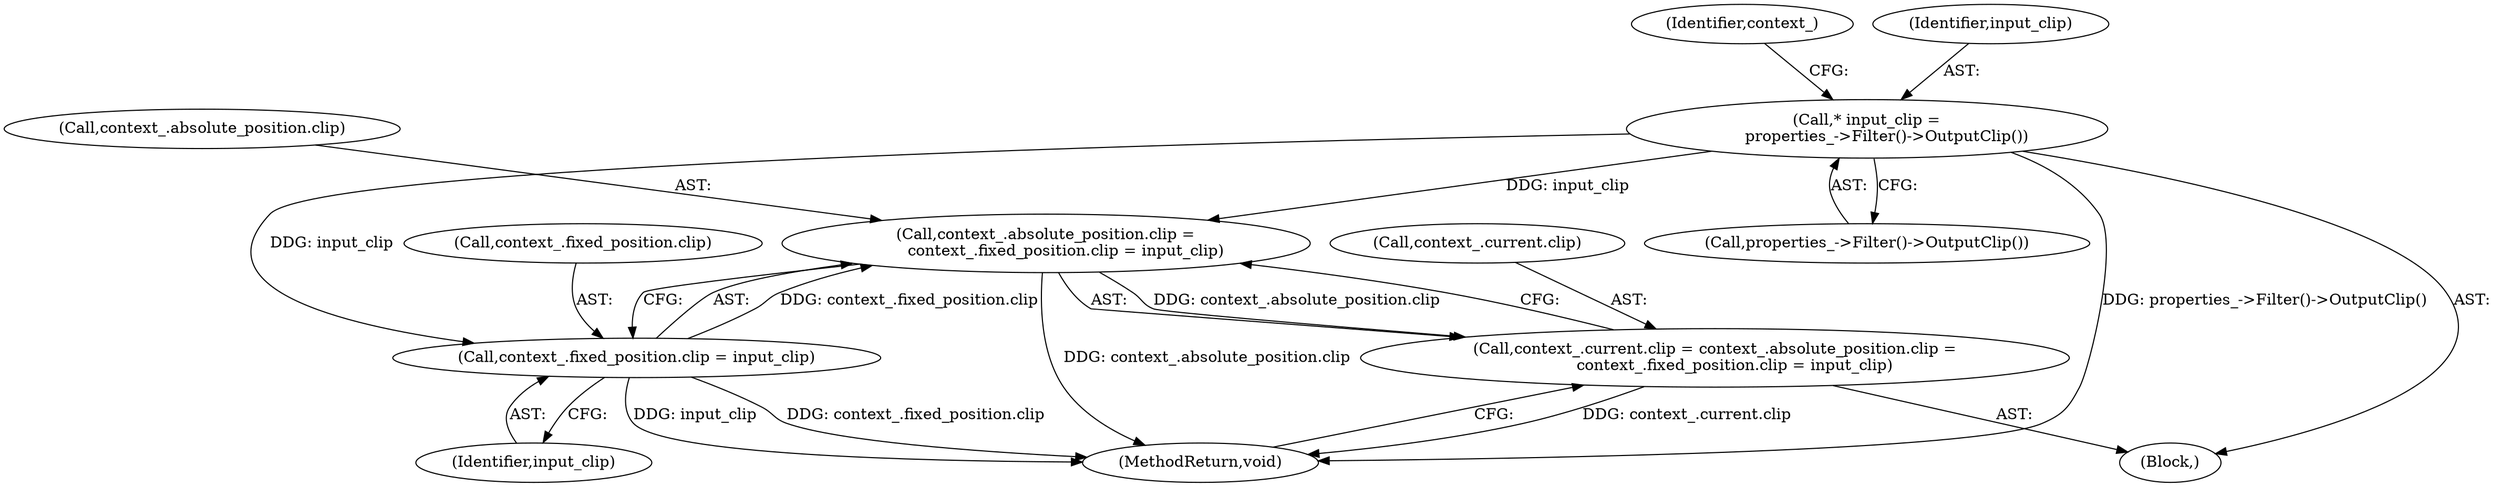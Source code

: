 digraph "0_Chrome_f911e11e7f6b5c0d6f5ee694a9871de6619889f7_5@pointer" {
"1000232" [label="(Call,* input_clip =\n        properties_->Filter()->OutputClip())"];
"1000241" [label="(Call,context_.absolute_position.clip =\n        context_.fixed_position.clip = input_clip)"];
"1000235" [label="(Call,context_.current.clip = context_.absolute_position.clip =\n        context_.fixed_position.clip = input_clip)"];
"1000247" [label="(Call,context_.fixed_position.clip = input_clip)"];
"1000238" [label="(Identifier,context_)"];
"1000232" [label="(Call,* input_clip =\n        properties_->Filter()->OutputClip())"];
"1000242" [label="(Call,context_.absolute_position.clip)"];
"1000234" [label="(Call,properties_->Filter()->OutputClip())"];
"1000247" [label="(Call,context_.fixed_position.clip = input_clip)"];
"1000253" [label="(Identifier,input_clip)"];
"1000235" [label="(Call,context_.current.clip = context_.absolute_position.clip =\n        context_.fixed_position.clip = input_clip)"];
"1000236" [label="(Call,context_.current.clip)"];
"1000225" [label="(Block,)"];
"1000241" [label="(Call,context_.absolute_position.clip =\n        context_.fixed_position.clip = input_clip)"];
"1000233" [label="(Identifier,input_clip)"];
"1000254" [label="(MethodReturn,void)"];
"1000248" [label="(Call,context_.fixed_position.clip)"];
"1000232" -> "1000225"  [label="AST: "];
"1000232" -> "1000234"  [label="CFG: "];
"1000233" -> "1000232"  [label="AST: "];
"1000234" -> "1000232"  [label="AST: "];
"1000238" -> "1000232"  [label="CFG: "];
"1000232" -> "1000254"  [label="DDG: properties_->Filter()->OutputClip()"];
"1000232" -> "1000241"  [label="DDG: input_clip"];
"1000232" -> "1000247"  [label="DDG: input_clip"];
"1000241" -> "1000235"  [label="AST: "];
"1000241" -> "1000247"  [label="CFG: "];
"1000242" -> "1000241"  [label="AST: "];
"1000247" -> "1000241"  [label="AST: "];
"1000235" -> "1000241"  [label="CFG: "];
"1000241" -> "1000254"  [label="DDG: context_.absolute_position.clip"];
"1000241" -> "1000235"  [label="DDG: context_.absolute_position.clip"];
"1000247" -> "1000241"  [label="DDG: context_.fixed_position.clip"];
"1000235" -> "1000225"  [label="AST: "];
"1000236" -> "1000235"  [label="AST: "];
"1000254" -> "1000235"  [label="CFG: "];
"1000235" -> "1000254"  [label="DDG: context_.current.clip"];
"1000247" -> "1000253"  [label="CFG: "];
"1000248" -> "1000247"  [label="AST: "];
"1000253" -> "1000247"  [label="AST: "];
"1000247" -> "1000254"  [label="DDG: context_.fixed_position.clip"];
"1000247" -> "1000254"  [label="DDG: input_clip"];
}
